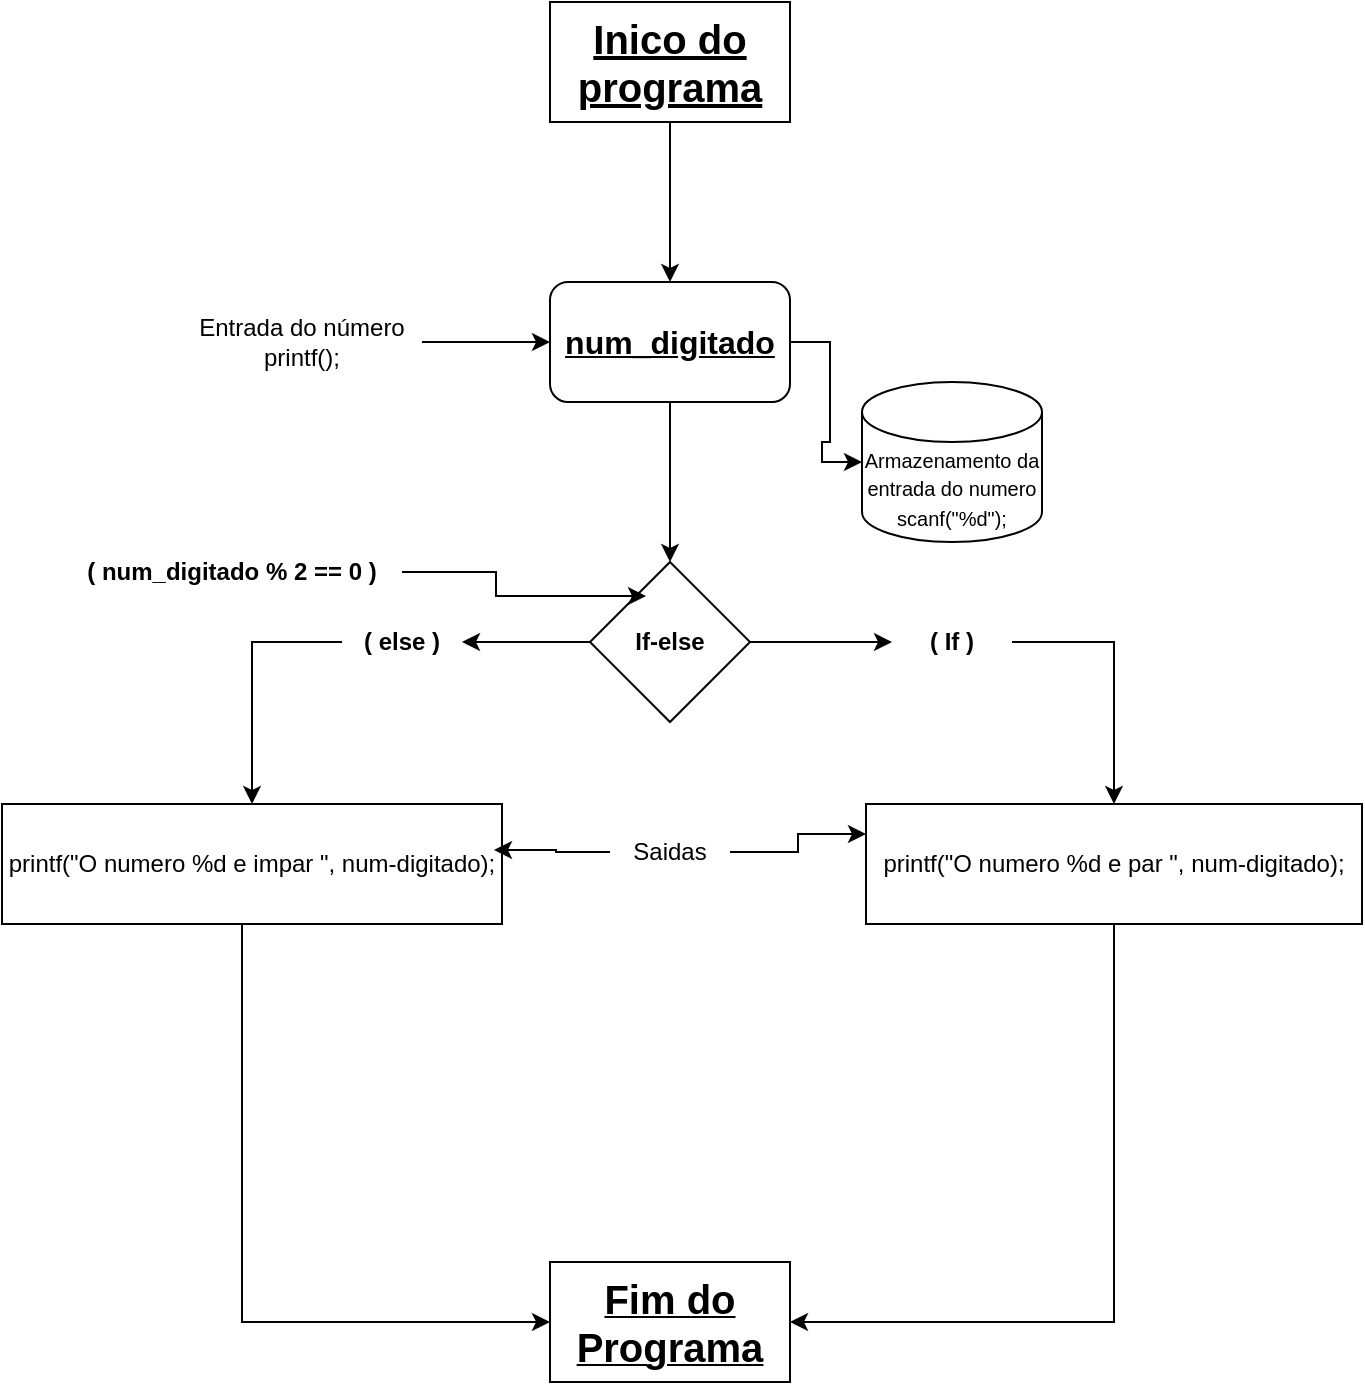 <mxfile version="27.1.6">
  <diagram name="Página-1" id="gevImqlmNQo_UQR5T9l3">
    <mxGraphModel dx="856" dy="507" grid="1" gridSize="10" guides="1" tooltips="1" connect="1" arrows="1" fold="1" page="1" pageScale="1" pageWidth="827" pageHeight="1169" math="0" shadow="0">
      <root>
        <mxCell id="0" />
        <mxCell id="1" parent="0" />
        <mxCell id="a2jYf5SnCIQ0m0oPDZvo-22" style="edgeStyle=orthogonalEdgeStyle;rounded=0;orthogonalLoop=1;jettySize=auto;html=1;entryX=0.5;entryY=0;entryDx=0;entryDy=0;" edge="1" parent="1" source="a2jYf5SnCIQ0m0oPDZvo-1" target="a2jYf5SnCIQ0m0oPDZvo-2">
          <mxGeometry relative="1" as="geometry" />
        </mxCell>
        <mxCell id="a2jYf5SnCIQ0m0oPDZvo-1" value="&lt;font style=&quot;font-size: 20px;&quot;&gt;&lt;u&gt;&lt;b&gt;Inico do programa&lt;/b&gt;&lt;/u&gt;&lt;/font&gt;" style="rounded=0;whiteSpace=wrap;html=1;strokeColor=default;" vertex="1" parent="1">
          <mxGeometry x="354" y="80" width="120" height="60" as="geometry" />
        </mxCell>
        <mxCell id="a2jYf5SnCIQ0m0oPDZvo-23" style="edgeStyle=orthogonalEdgeStyle;rounded=0;orthogonalLoop=1;jettySize=auto;html=1;" edge="1" parent="1" source="a2jYf5SnCIQ0m0oPDZvo-2" target="a2jYf5SnCIQ0m0oPDZvo-3">
          <mxGeometry relative="1" as="geometry" />
        </mxCell>
        <mxCell id="a2jYf5SnCIQ0m0oPDZvo-24" style="edgeStyle=orthogonalEdgeStyle;rounded=0;orthogonalLoop=1;jettySize=auto;html=1;" edge="1" parent="1" source="a2jYf5SnCIQ0m0oPDZvo-2" target="a2jYf5SnCIQ0m0oPDZvo-4">
          <mxGeometry relative="1" as="geometry" />
        </mxCell>
        <mxCell id="a2jYf5SnCIQ0m0oPDZvo-2" value="&lt;font style=&quot;font-size: 16px;&quot;&gt;&lt;u&gt;&lt;b&gt;num_digitado&lt;/b&gt;&lt;/u&gt;&lt;/font&gt;" style="rounded=1;whiteSpace=wrap;html=1;" vertex="1" parent="1">
          <mxGeometry x="354" y="220" width="120" height="60" as="geometry" />
        </mxCell>
        <mxCell id="a2jYf5SnCIQ0m0oPDZvo-3" value="&lt;div&gt;&lt;font style=&quot;font-size: 10px;&quot;&gt;Armazenamento da entrada do numero&lt;/font&gt;&lt;/div&gt;&lt;div&gt;&lt;font style=&quot;font-size: 10px;&quot;&gt;scanf(&quot;%d&quot;);&lt;/font&gt;&lt;/div&gt;" style="shape=cylinder3;whiteSpace=wrap;html=1;boundedLbl=1;backgroundOutline=1;size=15;" vertex="1" parent="1">
          <mxGeometry x="510" y="270" width="90" height="80" as="geometry" />
        </mxCell>
        <mxCell id="a2jYf5SnCIQ0m0oPDZvo-12" style="edgeStyle=orthogonalEdgeStyle;rounded=0;orthogonalLoop=1;jettySize=auto;html=1;exitX=0;exitY=0.5;exitDx=0;exitDy=0;" edge="1" parent="1" source="a2jYf5SnCIQ0m0oPDZvo-16" target="a2jYf5SnCIQ0m0oPDZvo-9">
          <mxGeometry relative="1" as="geometry" />
        </mxCell>
        <mxCell id="a2jYf5SnCIQ0m0oPDZvo-13" style="edgeStyle=orthogonalEdgeStyle;rounded=0;orthogonalLoop=1;jettySize=auto;html=1;exitX=1;exitY=0.5;exitDx=0;exitDy=0;" edge="1" parent="1" source="a2jYf5SnCIQ0m0oPDZvo-14" target="a2jYf5SnCIQ0m0oPDZvo-8">
          <mxGeometry relative="1" as="geometry" />
        </mxCell>
        <mxCell id="a2jYf5SnCIQ0m0oPDZvo-4" value="&lt;b&gt;If-else&lt;/b&gt;" style="rhombus;whiteSpace=wrap;html=1;" vertex="1" parent="1">
          <mxGeometry x="374" y="360" width="80" height="80" as="geometry" />
        </mxCell>
        <mxCell id="a2jYf5SnCIQ0m0oPDZvo-7" style="edgeStyle=orthogonalEdgeStyle;rounded=0;orthogonalLoop=1;jettySize=auto;html=1;entryX=0;entryY=0.5;entryDx=0;entryDy=0;" edge="1" parent="1" source="a2jYf5SnCIQ0m0oPDZvo-5" target="a2jYf5SnCIQ0m0oPDZvo-2">
          <mxGeometry relative="1" as="geometry" />
        </mxCell>
        <mxCell id="a2jYf5SnCIQ0m0oPDZvo-5" value="&lt;div&gt;Entrada do número&lt;/div&gt;&lt;div&gt;printf();&lt;/div&gt;" style="text;html=1;align=center;verticalAlign=middle;whiteSpace=wrap;rounded=0;" vertex="1" parent="1">
          <mxGeometry x="170" y="235" width="120" height="30" as="geometry" />
        </mxCell>
        <mxCell id="a2jYf5SnCIQ0m0oPDZvo-25" style="edgeStyle=orthogonalEdgeStyle;rounded=0;orthogonalLoop=1;jettySize=auto;html=1;" edge="1" parent="1" source="a2jYf5SnCIQ0m0oPDZvo-8" target="a2jYf5SnCIQ0m0oPDZvo-21">
          <mxGeometry relative="1" as="geometry">
            <Array as="points">
              <mxPoint x="636" y="740" />
            </Array>
          </mxGeometry>
        </mxCell>
        <mxCell id="a2jYf5SnCIQ0m0oPDZvo-8" value="printf(&quot;O numero %d e par &quot;, num-digitado);" style="rounded=0;whiteSpace=wrap;html=1;" vertex="1" parent="1">
          <mxGeometry x="512" y="481" width="248" height="60" as="geometry" />
        </mxCell>
        <mxCell id="a2jYf5SnCIQ0m0oPDZvo-28" style="edgeStyle=orthogonalEdgeStyle;rounded=0;orthogonalLoop=1;jettySize=auto;html=1;entryX=0;entryY=0.5;entryDx=0;entryDy=0;" edge="1" parent="1" source="a2jYf5SnCIQ0m0oPDZvo-9" target="a2jYf5SnCIQ0m0oPDZvo-21">
          <mxGeometry relative="1" as="geometry">
            <Array as="points">
              <mxPoint x="200" y="740" />
            </Array>
          </mxGeometry>
        </mxCell>
        <mxCell id="a2jYf5SnCIQ0m0oPDZvo-9" value="printf(&quot;O numero %d e impar &quot;, num-digitado);" style="rounded=0;whiteSpace=wrap;html=1;" vertex="1" parent="1">
          <mxGeometry x="80" y="481" width="250" height="60" as="geometry" />
        </mxCell>
        <mxCell id="a2jYf5SnCIQ0m0oPDZvo-10" value="&lt;b&gt;( num_digitado % 2 == 0 )&lt;/b&gt;" style="text;html=1;align=center;verticalAlign=middle;whiteSpace=wrap;rounded=0;" vertex="1" parent="1">
          <mxGeometry x="110" y="350" width="170" height="30" as="geometry" />
        </mxCell>
        <mxCell id="a2jYf5SnCIQ0m0oPDZvo-11" style="edgeStyle=orthogonalEdgeStyle;rounded=0;orthogonalLoop=1;jettySize=auto;html=1;entryX=0.35;entryY=0.213;entryDx=0;entryDy=0;entryPerimeter=0;" edge="1" parent="1" source="a2jYf5SnCIQ0m0oPDZvo-10" target="a2jYf5SnCIQ0m0oPDZvo-4">
          <mxGeometry relative="1" as="geometry" />
        </mxCell>
        <mxCell id="a2jYf5SnCIQ0m0oPDZvo-15" value="" style="edgeStyle=orthogonalEdgeStyle;rounded=0;orthogonalLoop=1;jettySize=auto;html=1;exitX=1;exitY=0.5;exitDx=0;exitDy=0;" edge="1" parent="1" source="a2jYf5SnCIQ0m0oPDZvo-4" target="a2jYf5SnCIQ0m0oPDZvo-14">
          <mxGeometry relative="1" as="geometry">
            <mxPoint x="454" y="400" as="sourcePoint" />
            <mxPoint x="636" y="481" as="targetPoint" />
          </mxGeometry>
        </mxCell>
        <mxCell id="a2jYf5SnCIQ0m0oPDZvo-14" value="&lt;b&gt;( If )&lt;/b&gt;" style="text;html=1;align=center;verticalAlign=middle;whiteSpace=wrap;rounded=0;" vertex="1" parent="1">
          <mxGeometry x="525" y="385" width="60" height="30" as="geometry" />
        </mxCell>
        <mxCell id="a2jYf5SnCIQ0m0oPDZvo-17" value="" style="edgeStyle=orthogonalEdgeStyle;rounded=0;orthogonalLoop=1;jettySize=auto;html=1;exitX=0;exitY=0.5;exitDx=0;exitDy=0;" edge="1" parent="1" source="a2jYf5SnCIQ0m0oPDZvo-4" target="a2jYf5SnCIQ0m0oPDZvo-16">
          <mxGeometry relative="1" as="geometry">
            <mxPoint x="374" y="400" as="sourcePoint" />
            <mxPoint x="205" y="481" as="targetPoint" />
          </mxGeometry>
        </mxCell>
        <mxCell id="a2jYf5SnCIQ0m0oPDZvo-16" value="&lt;b&gt;( else )&lt;/b&gt;" style="text;html=1;align=center;verticalAlign=middle;whiteSpace=wrap;rounded=0;" vertex="1" parent="1">
          <mxGeometry x="250" y="385" width="60" height="30" as="geometry" />
        </mxCell>
        <mxCell id="a2jYf5SnCIQ0m0oPDZvo-19" style="edgeStyle=orthogonalEdgeStyle;rounded=0;orthogonalLoop=1;jettySize=auto;html=1;entryX=0;entryY=0.25;entryDx=0;entryDy=0;" edge="1" parent="1" source="a2jYf5SnCIQ0m0oPDZvo-18" target="a2jYf5SnCIQ0m0oPDZvo-8">
          <mxGeometry relative="1" as="geometry" />
        </mxCell>
        <mxCell id="a2jYf5SnCIQ0m0oPDZvo-18" value="Saidas" style="text;html=1;align=center;verticalAlign=middle;whiteSpace=wrap;rounded=0;" vertex="1" parent="1">
          <mxGeometry x="384" y="490" width="60" height="30" as="geometry" />
        </mxCell>
        <mxCell id="a2jYf5SnCIQ0m0oPDZvo-20" style="edgeStyle=orthogonalEdgeStyle;rounded=0;orthogonalLoop=1;jettySize=auto;html=1;entryX=0.984;entryY=0.383;entryDx=0;entryDy=0;entryPerimeter=0;" edge="1" parent="1" source="a2jYf5SnCIQ0m0oPDZvo-18" target="a2jYf5SnCIQ0m0oPDZvo-9">
          <mxGeometry relative="1" as="geometry" />
        </mxCell>
        <mxCell id="a2jYf5SnCIQ0m0oPDZvo-21" value="&lt;u&gt;&lt;b&gt;&lt;font style=&quot;font-size: 20px;&quot;&gt;Fim do Programa&lt;/font&gt;&lt;/b&gt;&lt;/u&gt;" style="rounded=0;whiteSpace=wrap;html=1;" vertex="1" parent="1">
          <mxGeometry x="354" y="710" width="120" height="60" as="geometry" />
        </mxCell>
      </root>
    </mxGraphModel>
  </diagram>
</mxfile>

